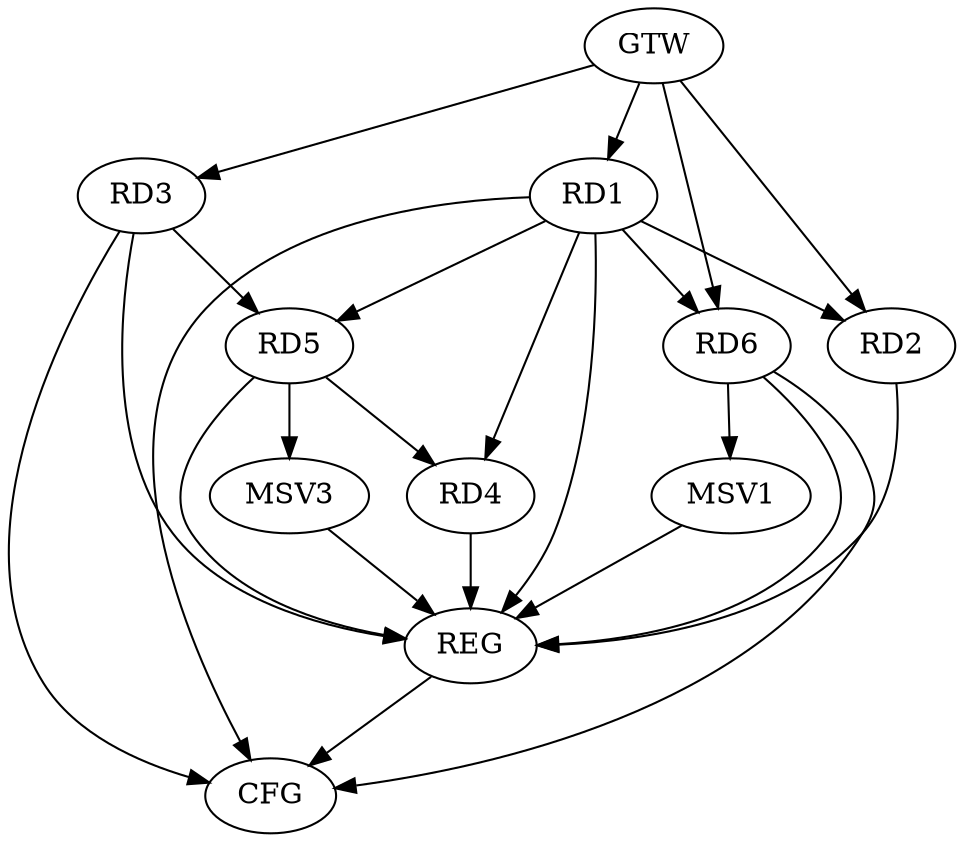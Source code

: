 strict digraph G {
  RD1 [ label="RD1" ];
  RD2 [ label="RD2" ];
  RD3 [ label="RD3" ];
  RD4 [ label="RD4" ];
  RD5 [ label="RD5" ];
  RD6 [ label="RD6" ];
  GTW [ label="GTW" ];
  REG [ label="REG" ];
  CFG [ label="CFG" ];
  MSV1 [ label="MSV1" ];
  MSV3 [ label="MSV3" ];
  RD1 -> RD4;
  RD1 -> RD5;
  RD3 -> RD5;
  RD5 -> RD4;
  GTW -> RD1;
  GTW -> RD2;
  GTW -> RD3;
  GTW -> RD6;
  RD1 -> REG;
  RD2 -> REG;
  RD3 -> REG;
  RD4 -> REG;
  RD5 -> REG;
  RD6 -> REG;
  RD6 -> CFG;
  RD3 -> CFG;
  REG -> CFG;
  RD1 -> CFG;
  RD1 -> RD2;
  RD1 -> RD6;
  RD6 -> MSV1;
  MSV1 -> REG;
  RD5 -> MSV3;
  MSV3 -> REG;
}
